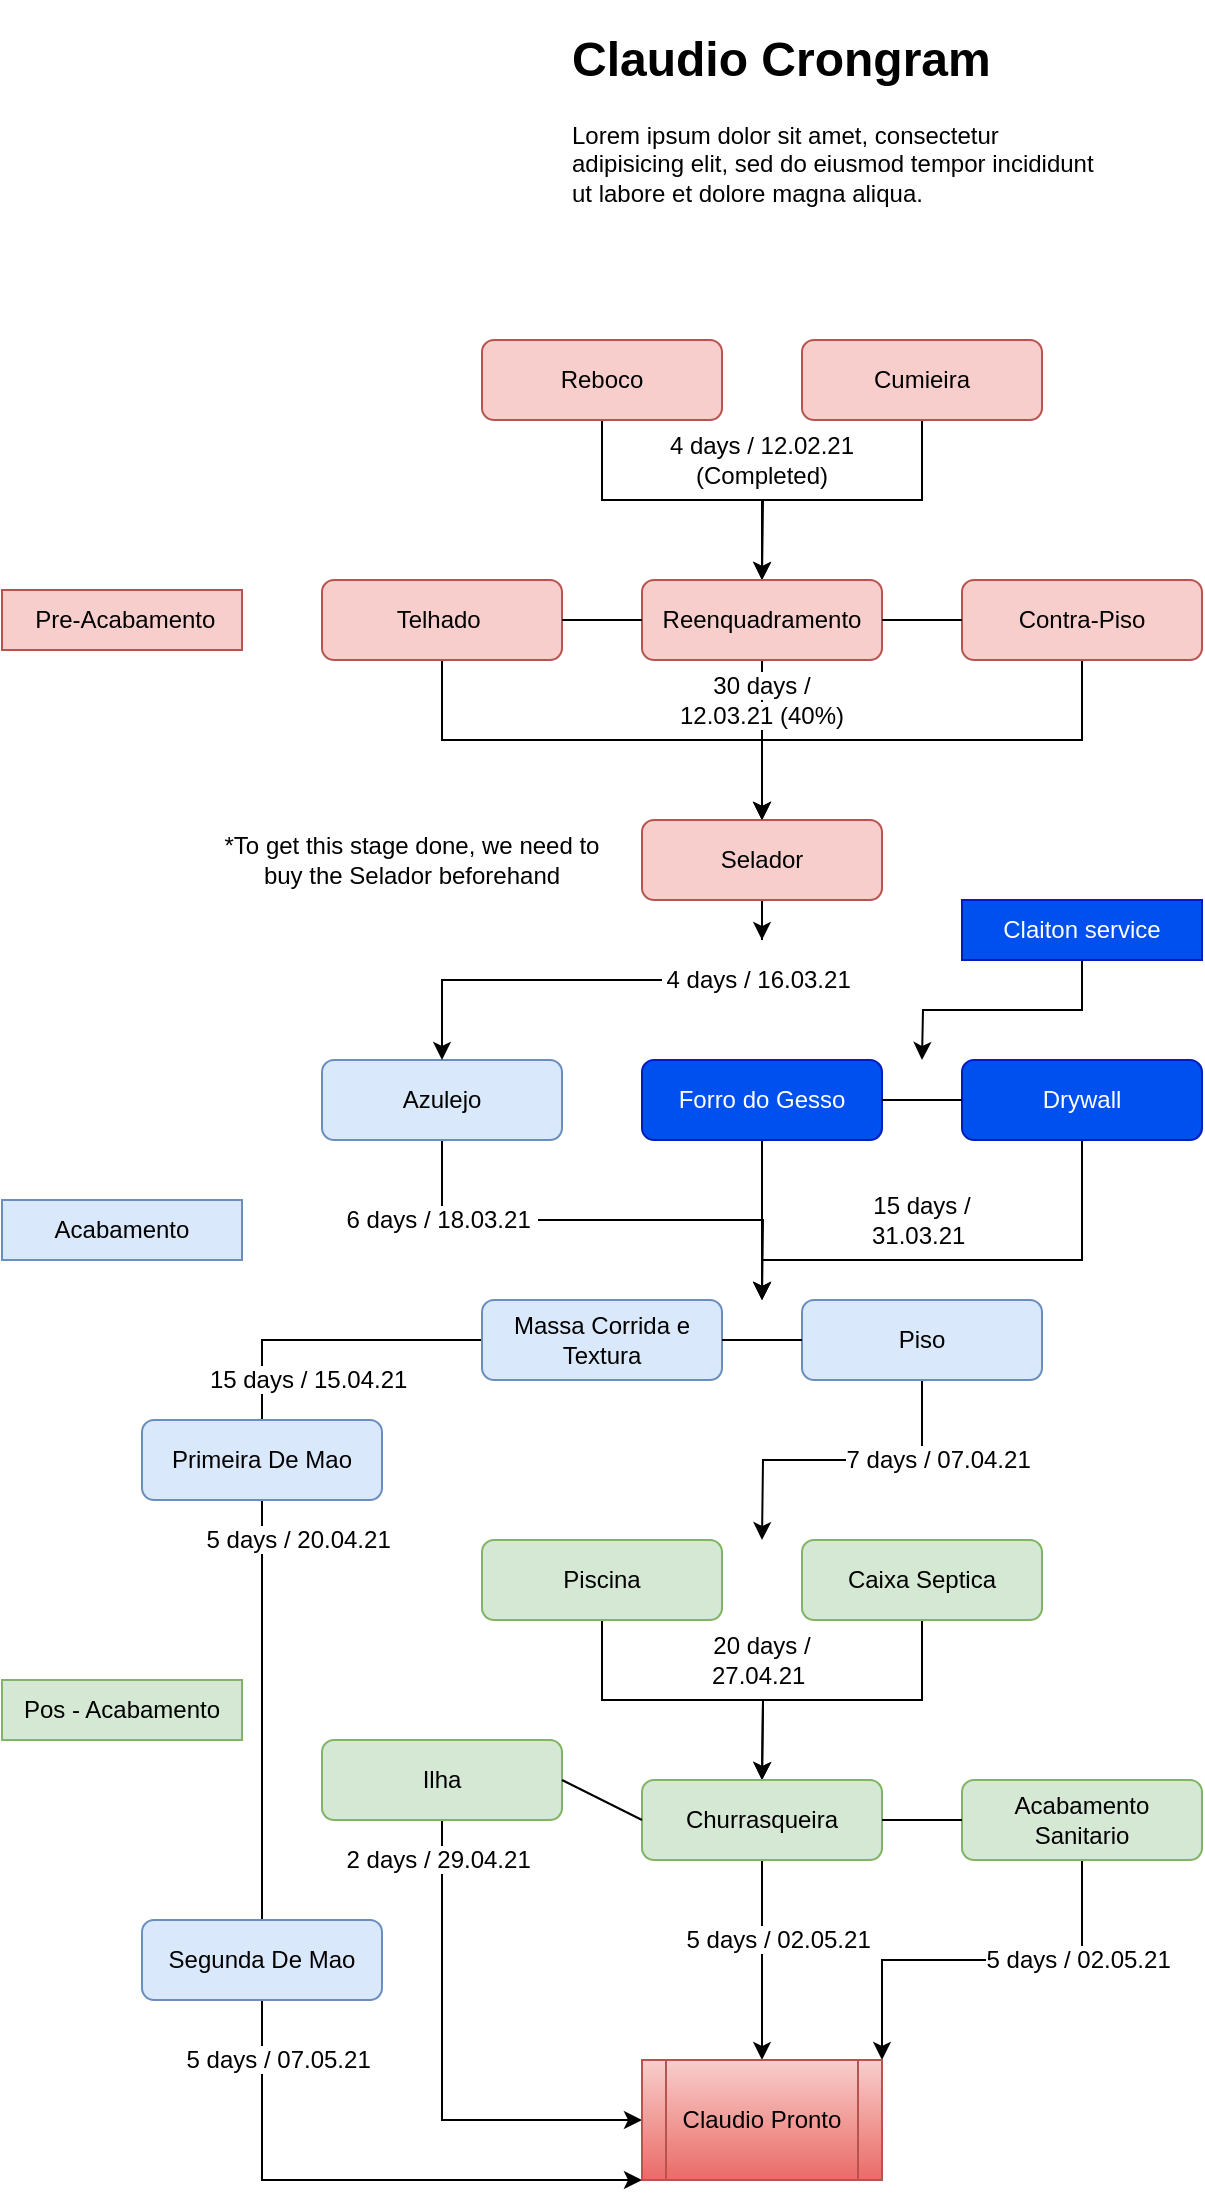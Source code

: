 <mxfile version="14.4.2" type="github">
  <diagram id="C5RBs43oDa-KdzZeNtuy" name="Page-1">
    <mxGraphModel dx="868" dy="425" grid="1" gridSize="10" guides="1" tooltips="1" connect="1" arrows="1" fold="1" page="1" pageScale="1" pageWidth="827" pageHeight="1169" math="0" shadow="0">
      <root>
        <mxCell id="WIyWlLk6GJQsqaUBKTNV-0" />
        <mxCell id="WIyWlLk6GJQsqaUBKTNV-1" parent="WIyWlLk6GJQsqaUBKTNV-0" />
        <mxCell id="syaUVqnRFvVhjAQLs_3b-37" style="edgeStyle=orthogonalEdgeStyle;rounded=0;orthogonalLoop=1;jettySize=auto;html=1;exitX=0.5;exitY=1;exitDx=0;exitDy=0;entryX=0.5;entryY=0;entryDx=0;entryDy=0;" edge="1" parent="WIyWlLk6GJQsqaUBKTNV-1" source="WIyWlLk6GJQsqaUBKTNV-3" target="syaUVqnRFvVhjAQLs_3b-2">
          <mxGeometry relative="1" as="geometry" />
        </mxCell>
        <mxCell id="WIyWlLk6GJQsqaUBKTNV-3" value="Reboco" style="rounded=1;whiteSpace=wrap;html=1;fontSize=12;glass=0;strokeWidth=1;shadow=0;fillColor=#f8cecc;strokeColor=#b85450;" parent="WIyWlLk6GJQsqaUBKTNV-1" vertex="1">
          <mxGeometry x="280" y="200" width="120" height="40" as="geometry" />
        </mxCell>
        <mxCell id="syaUVqnRFvVhjAQLs_3b-0" value="&amp;nbsp;Pre-Acabamento" style="text;html=1;strokeColor=#b85450;fillColor=#f8cecc;align=center;verticalAlign=middle;whiteSpace=wrap;rounded=0;" vertex="1" parent="WIyWlLk6GJQsqaUBKTNV-1">
          <mxGeometry x="40" y="325" width="120" height="30" as="geometry" />
        </mxCell>
        <mxCell id="syaUVqnRFvVhjAQLs_3b-38" style="edgeStyle=orthogonalEdgeStyle;rounded=0;orthogonalLoop=1;jettySize=auto;html=1;exitX=0.5;exitY=1;exitDx=0;exitDy=0;" edge="1" parent="WIyWlLk6GJQsqaUBKTNV-1" source="syaUVqnRFvVhjAQLs_3b-1">
          <mxGeometry relative="1" as="geometry">
            <mxPoint x="420" y="320" as="targetPoint" />
          </mxGeometry>
        </mxCell>
        <mxCell id="syaUVqnRFvVhjAQLs_3b-1" value="Cumieira" style="rounded=1;whiteSpace=wrap;html=1;fontSize=12;glass=0;strokeWidth=1;shadow=0;fillColor=#f8cecc;strokeColor=#b85450;" vertex="1" parent="WIyWlLk6GJQsqaUBKTNV-1">
          <mxGeometry x="440" y="200" width="120" height="40" as="geometry" />
        </mxCell>
        <mxCell id="syaUVqnRFvVhjAQLs_3b-40" style="edgeStyle=orthogonalEdgeStyle;rounded=0;orthogonalLoop=1;jettySize=auto;html=1;exitX=0.5;exitY=1;exitDx=0;exitDy=0;entryX=0.5;entryY=0;entryDx=0;entryDy=0;" edge="1" parent="WIyWlLk6GJQsqaUBKTNV-1" source="syaUVqnRFvVhjAQLs_3b-2" target="syaUVqnRFvVhjAQLs_3b-7">
          <mxGeometry relative="1" as="geometry" />
        </mxCell>
        <mxCell id="syaUVqnRFvVhjAQLs_3b-2" value="Reenquadramento" style="rounded=1;whiteSpace=wrap;html=1;fontSize=12;glass=0;strokeWidth=1;shadow=0;fillColor=#f8cecc;strokeColor=#b85450;" vertex="1" parent="WIyWlLk6GJQsqaUBKTNV-1">
          <mxGeometry x="360" y="320" width="120" height="40" as="geometry" />
        </mxCell>
        <mxCell id="syaUVqnRFvVhjAQLs_3b-39" style="edgeStyle=orthogonalEdgeStyle;rounded=0;orthogonalLoop=1;jettySize=auto;html=1;entryX=0.5;entryY=0;entryDx=0;entryDy=0;" edge="1" parent="WIyWlLk6GJQsqaUBKTNV-1" source="syaUVqnRFvVhjAQLs_3b-4" target="syaUVqnRFvVhjAQLs_3b-7">
          <mxGeometry relative="1" as="geometry">
            <Array as="points">
              <mxPoint x="260" y="400" />
              <mxPoint x="420" y="400" />
            </Array>
          </mxGeometry>
        </mxCell>
        <mxCell id="syaUVqnRFvVhjAQLs_3b-4" value="Telhado&amp;nbsp;" style="rounded=1;whiteSpace=wrap;html=1;fontSize=12;glass=0;strokeWidth=1;shadow=0;fillColor=#f8cecc;strokeColor=#b85450;" vertex="1" parent="WIyWlLk6GJQsqaUBKTNV-1">
          <mxGeometry x="200" y="320" width="120" height="40" as="geometry" />
        </mxCell>
        <mxCell id="syaUVqnRFvVhjAQLs_3b-77" style="edgeStyle=orthogonalEdgeStyle;rounded=0;orthogonalLoop=1;jettySize=auto;html=1;exitX=0.5;exitY=1;exitDx=0;exitDy=0;" edge="1" parent="WIyWlLk6GJQsqaUBKTNV-1" source="syaUVqnRFvVhjAQLs_3b-7" target="syaUVqnRFvVhjAQLs_3b-64">
          <mxGeometry relative="1" as="geometry" />
        </mxCell>
        <mxCell id="syaUVqnRFvVhjAQLs_3b-7" value="Selador" style="rounded=1;whiteSpace=wrap;html=1;fontSize=12;glass=0;strokeWidth=1;shadow=0;fillColor=#f8cecc;strokeColor=#b85450;" vertex="1" parent="WIyWlLk6GJQsqaUBKTNV-1">
          <mxGeometry x="360" y="440" width="120" height="40" as="geometry" />
        </mxCell>
        <mxCell id="syaUVqnRFvVhjAQLs_3b-41" style="edgeStyle=orthogonalEdgeStyle;rounded=0;orthogonalLoop=1;jettySize=auto;html=1;exitX=0.5;exitY=1;exitDx=0;exitDy=0;entryX=0.5;entryY=0;entryDx=0;entryDy=0;" edge="1" parent="WIyWlLk6GJQsqaUBKTNV-1" source="syaUVqnRFvVhjAQLs_3b-8" target="syaUVqnRFvVhjAQLs_3b-7">
          <mxGeometry relative="1" as="geometry" />
        </mxCell>
        <mxCell id="syaUVqnRFvVhjAQLs_3b-8" value="Contra-Piso" style="rounded=1;whiteSpace=wrap;html=1;fontSize=12;glass=0;strokeWidth=1;shadow=0;fillColor=#f8cecc;strokeColor=#b85450;" vertex="1" parent="WIyWlLk6GJQsqaUBKTNV-1">
          <mxGeometry x="520" y="320" width="120" height="40" as="geometry" />
        </mxCell>
        <mxCell id="syaUVqnRFvVhjAQLs_3b-12" value="Acabamento" style="text;html=1;strokeColor=#6c8ebf;fillColor=#dae8fc;align=center;verticalAlign=middle;whiteSpace=wrap;rounded=0;" vertex="1" parent="WIyWlLk6GJQsqaUBKTNV-1">
          <mxGeometry x="40" y="630" width="120" height="30" as="geometry" />
        </mxCell>
        <mxCell id="syaUVqnRFvVhjAQLs_3b-83" style="edgeStyle=orthogonalEdgeStyle;rounded=0;orthogonalLoop=1;jettySize=auto;html=1;exitX=0.5;exitY=1;exitDx=0;exitDy=0;" edge="1" parent="WIyWlLk6GJQsqaUBKTNV-1" source="syaUVqnRFvVhjAQLs_3b-14">
          <mxGeometry relative="1" as="geometry">
            <mxPoint x="420" y="680" as="targetPoint" />
          </mxGeometry>
        </mxCell>
        <mxCell id="syaUVqnRFvVhjAQLs_3b-14" value="Azulejo" style="rounded=1;whiteSpace=wrap;html=1;fontSize=12;glass=0;strokeWidth=1;shadow=0;fillColor=#dae8fc;strokeColor=#6c8ebf;" vertex="1" parent="WIyWlLk6GJQsqaUBKTNV-1">
          <mxGeometry x="200" y="560" width="120" height="40" as="geometry" />
        </mxCell>
        <mxCell id="syaUVqnRFvVhjAQLs_3b-44" style="edgeStyle=orthogonalEdgeStyle;rounded=0;orthogonalLoop=1;jettySize=auto;html=1;exitX=0.5;exitY=1;exitDx=0;exitDy=0;" edge="1" parent="WIyWlLk6GJQsqaUBKTNV-1" source="syaUVqnRFvVhjAQLs_3b-15">
          <mxGeometry relative="1" as="geometry">
            <mxPoint x="420" y="680" as="targetPoint" />
          </mxGeometry>
        </mxCell>
        <mxCell id="syaUVqnRFvVhjAQLs_3b-15" value="Forro do Gesso" style="rounded=1;whiteSpace=wrap;html=1;fontSize=12;glass=0;strokeWidth=1;shadow=0;fillColor=#0050ef;strokeColor=#001DBC;fontColor=#ffffff;" vertex="1" parent="WIyWlLk6GJQsqaUBKTNV-1">
          <mxGeometry x="360" y="560" width="120" height="40" as="geometry" />
        </mxCell>
        <mxCell id="syaUVqnRFvVhjAQLs_3b-48" style="edgeStyle=orthogonalEdgeStyle;rounded=0;orthogonalLoop=1;jettySize=auto;html=1;exitX=0.5;exitY=1;exitDx=0;exitDy=0;" edge="1" parent="WIyWlLk6GJQsqaUBKTNV-1" source="syaUVqnRFvVhjAQLs_3b-19">
          <mxGeometry relative="1" as="geometry">
            <mxPoint x="420" y="800" as="targetPoint" />
          </mxGeometry>
        </mxCell>
        <mxCell id="syaUVqnRFvVhjAQLs_3b-19" value="Piso" style="rounded=1;whiteSpace=wrap;html=1;fontSize=12;glass=0;strokeWidth=1;shadow=0;fillColor=#dae8fc;strokeColor=#6c8ebf;" vertex="1" parent="WIyWlLk6GJQsqaUBKTNV-1">
          <mxGeometry x="440" y="680" width="120" height="40" as="geometry" />
        </mxCell>
        <mxCell id="syaUVqnRFvVhjAQLs_3b-47" style="edgeStyle=orthogonalEdgeStyle;rounded=0;orthogonalLoop=1;jettySize=auto;html=1;exitX=0.5;exitY=1;exitDx=0;exitDy=0;" edge="1" parent="WIyWlLk6GJQsqaUBKTNV-1" source="syaUVqnRFvVhjAQLs_3b-20">
          <mxGeometry relative="1" as="geometry">
            <mxPoint x="420" y="680" as="targetPoint" />
            <Array as="points">
              <mxPoint x="580" y="660" />
              <mxPoint x="420" y="660" />
            </Array>
          </mxGeometry>
        </mxCell>
        <mxCell id="syaUVqnRFvVhjAQLs_3b-20" value="Drywall" style="rounded=1;whiteSpace=wrap;html=1;fontSize=12;glass=0;strokeWidth=1;shadow=0;fillColor=#0050ef;strokeColor=#001DBC;fontColor=#ffffff;" vertex="1" parent="WIyWlLk6GJQsqaUBKTNV-1">
          <mxGeometry x="520" y="560" width="120" height="40" as="geometry" />
        </mxCell>
        <mxCell id="syaUVqnRFvVhjAQLs_3b-88" style="edgeStyle=orthogonalEdgeStyle;rounded=0;orthogonalLoop=1;jettySize=auto;html=1;exitX=0;exitY=0.5;exitDx=0;exitDy=0;entryX=0;entryY=1;entryDx=0;entryDy=0;" edge="1" parent="WIyWlLk6GJQsqaUBKTNV-1" source="syaUVqnRFvVhjAQLs_3b-22" target="syaUVqnRFvVhjAQLs_3b-101">
          <mxGeometry relative="1" as="geometry">
            <mxPoint x="240" y="1064" as="targetPoint" />
            <Array as="points">
              <mxPoint x="170" y="700" />
              <mxPoint x="170" y="1120" />
            </Array>
          </mxGeometry>
        </mxCell>
        <mxCell id="syaUVqnRFvVhjAQLs_3b-22" value="Massa Corrida e Textura" style="rounded=1;whiteSpace=wrap;html=1;fontSize=12;glass=0;strokeWidth=1;shadow=0;fillColor=#dae8fc;strokeColor=#6c8ebf;" vertex="1" parent="WIyWlLk6GJQsqaUBKTNV-1">
          <mxGeometry x="280" y="680" width="120" height="40" as="geometry" />
        </mxCell>
        <mxCell id="syaUVqnRFvVhjAQLs_3b-27" value="Pos - Acabamento" style="text;html=1;strokeColor=#82b366;fillColor=#d5e8d4;align=center;verticalAlign=middle;whiteSpace=wrap;rounded=0;" vertex="1" parent="WIyWlLk6GJQsqaUBKTNV-1">
          <mxGeometry x="40" y="870" width="120" height="30" as="geometry" />
        </mxCell>
        <mxCell id="syaUVqnRFvVhjAQLs_3b-90" style="edgeStyle=orthogonalEdgeStyle;rounded=0;orthogonalLoop=1;jettySize=auto;html=1;exitX=0.5;exitY=1;exitDx=0;exitDy=0;" edge="1" parent="WIyWlLk6GJQsqaUBKTNV-1" source="syaUVqnRFvVhjAQLs_3b-28">
          <mxGeometry relative="1" as="geometry">
            <mxPoint x="420" y="920" as="targetPoint" />
          </mxGeometry>
        </mxCell>
        <mxCell id="syaUVqnRFvVhjAQLs_3b-28" value="Piscina" style="rounded=1;whiteSpace=wrap;html=1;fontSize=12;glass=0;strokeWidth=1;shadow=0;fillColor=#d5e8d4;strokeColor=#82b366;" vertex="1" parent="WIyWlLk6GJQsqaUBKTNV-1">
          <mxGeometry x="280" y="800" width="120" height="40" as="geometry" />
        </mxCell>
        <mxCell id="syaUVqnRFvVhjAQLs_3b-92" style="edgeStyle=orthogonalEdgeStyle;rounded=0;orthogonalLoop=1;jettySize=auto;html=1;exitX=0.5;exitY=1;exitDx=0;exitDy=0;entryX=1;entryY=0;entryDx=0;entryDy=0;" edge="1" parent="WIyWlLk6GJQsqaUBKTNV-1" source="syaUVqnRFvVhjAQLs_3b-29" target="syaUVqnRFvVhjAQLs_3b-101">
          <mxGeometry relative="1" as="geometry">
            <mxPoint x="440" y="1060" as="targetPoint" />
          </mxGeometry>
        </mxCell>
        <mxCell id="syaUVqnRFvVhjAQLs_3b-29" value="Acabamento Sanitario" style="rounded=1;whiteSpace=wrap;html=1;fontSize=12;glass=0;strokeWidth=1;shadow=0;fillColor=#d5e8d4;strokeColor=#82b366;" vertex="1" parent="WIyWlLk6GJQsqaUBKTNV-1">
          <mxGeometry x="520" y="920" width="120" height="40" as="geometry" />
        </mxCell>
        <mxCell id="syaUVqnRFvVhjAQLs_3b-55" style="edgeStyle=orthogonalEdgeStyle;rounded=0;orthogonalLoop=1;jettySize=auto;html=1;exitX=0.5;exitY=1;exitDx=0;exitDy=0;" edge="1" parent="WIyWlLk6GJQsqaUBKTNV-1" source="syaUVqnRFvVhjAQLs_3b-30">
          <mxGeometry relative="1" as="geometry">
            <mxPoint x="420" y="920" as="targetPoint" />
          </mxGeometry>
        </mxCell>
        <mxCell id="syaUVqnRFvVhjAQLs_3b-30" value="Caixa Septica" style="rounded=1;whiteSpace=wrap;html=1;fontSize=12;glass=0;strokeWidth=1;shadow=0;fillColor=#d5e8d4;strokeColor=#82b366;" vertex="1" parent="WIyWlLk6GJQsqaUBKTNV-1">
          <mxGeometry x="440" y="800" width="120" height="40" as="geometry" />
        </mxCell>
        <mxCell id="syaUVqnRFvVhjAQLs_3b-104" style="edgeStyle=orthogonalEdgeStyle;rounded=0;orthogonalLoop=1;jettySize=auto;html=1;exitX=0.5;exitY=1;exitDx=0;exitDy=0;entryX=0;entryY=0.5;entryDx=0;entryDy=0;" edge="1" parent="WIyWlLk6GJQsqaUBKTNV-1" source="syaUVqnRFvVhjAQLs_3b-31" target="syaUVqnRFvVhjAQLs_3b-101">
          <mxGeometry relative="1" as="geometry" />
        </mxCell>
        <mxCell id="syaUVqnRFvVhjAQLs_3b-31" value="Ilha" style="rounded=1;whiteSpace=wrap;html=1;fontSize=12;glass=0;strokeWidth=1;shadow=0;fillColor=#d5e8d4;strokeColor=#82b366;" vertex="1" parent="WIyWlLk6GJQsqaUBKTNV-1">
          <mxGeometry x="200" y="900" width="120" height="40" as="geometry" />
        </mxCell>
        <mxCell id="syaUVqnRFvVhjAQLs_3b-103" style="edgeStyle=orthogonalEdgeStyle;rounded=0;orthogonalLoop=1;jettySize=auto;html=1;exitX=0.5;exitY=1;exitDx=0;exitDy=0;entryX=0.5;entryY=0;entryDx=0;entryDy=0;" edge="1" parent="WIyWlLk6GJQsqaUBKTNV-1" source="syaUVqnRFvVhjAQLs_3b-33" target="syaUVqnRFvVhjAQLs_3b-101">
          <mxGeometry relative="1" as="geometry" />
        </mxCell>
        <mxCell id="syaUVqnRFvVhjAQLs_3b-33" value="Churrasqueira" style="rounded=1;whiteSpace=wrap;html=1;fontSize=12;glass=0;strokeWidth=1;shadow=0;fillColor=#d5e8d4;strokeColor=#82b366;" vertex="1" parent="WIyWlLk6GJQsqaUBKTNV-1">
          <mxGeometry x="360" y="920" width="120" height="40" as="geometry" />
        </mxCell>
        <mxCell id="syaUVqnRFvVhjAQLs_3b-61" value="&lt;h1&gt;Claudio Crongram&lt;/h1&gt;&lt;p&gt;Lorem ipsum dolor sit amet, consectetur adipisicing elit, sed do eiusmod tempor incididunt ut labore et dolore magna aliqua.&lt;/p&gt;" style="text;html=1;strokeColor=none;fillColor=none;spacing=5;spacingTop=-20;whiteSpace=wrap;overflow=hidden;rounded=0;" vertex="1" parent="WIyWlLk6GJQsqaUBKTNV-1">
          <mxGeometry x="320" y="40" width="280" height="120" as="geometry" />
        </mxCell>
        <mxCell id="syaUVqnRFvVhjAQLs_3b-62" value="4 days / 12.02.21 (Completed)&lt;br&gt;" style="text;html=1;strokeColor=none;fillColor=none;align=center;verticalAlign=middle;whiteSpace=wrap;rounded=0;" vertex="1" parent="WIyWlLk6GJQsqaUBKTNV-1">
          <mxGeometry x="370" y="240" width="100" height="40" as="geometry" />
        </mxCell>
        <mxCell id="syaUVqnRFvVhjAQLs_3b-74" style="edgeStyle=orthogonalEdgeStyle;rounded=0;orthogonalLoop=1;jettySize=auto;html=1;entryX=0.5;entryY=0;entryDx=0;entryDy=0;" edge="1" parent="WIyWlLk6GJQsqaUBKTNV-1" source="syaUVqnRFvVhjAQLs_3b-64" target="syaUVqnRFvVhjAQLs_3b-14">
          <mxGeometry relative="1" as="geometry" />
        </mxCell>
        <mxCell id="syaUVqnRFvVhjAQLs_3b-64" value="&lt;span style=&quot;background-color: rgb(255 , 255 , 255)&quot;&gt;4 days / 16.03.21&amp;nbsp;&lt;/span&gt;" style="text;html=1;align=center;verticalAlign=middle;whiteSpace=wrap;rounded=0;" vertex="1" parent="WIyWlLk6GJQsqaUBKTNV-1">
          <mxGeometry x="370" y="500" width="100" height="40" as="geometry" />
        </mxCell>
        <mxCell id="syaUVqnRFvVhjAQLs_3b-63" value="&lt;span style=&quot;background-color: rgb(255 , 255 , 255)&quot;&gt;30 days / 12.03.21 (40%)&lt;/span&gt;" style="text;html=1;align=center;verticalAlign=middle;whiteSpace=wrap;rounded=0;" vertex="1" parent="WIyWlLk6GJQsqaUBKTNV-1">
          <mxGeometry x="370" y="360" width="100" height="40" as="geometry" />
        </mxCell>
        <mxCell id="syaUVqnRFvVhjAQLs_3b-67" value="*To get this stage done, we need to buy the Selador beforehand" style="text;html=1;strokeColor=none;fillColor=none;align=center;verticalAlign=middle;whiteSpace=wrap;rounded=0;" vertex="1" parent="WIyWlLk6GJQsqaUBKTNV-1">
          <mxGeometry x="150" y="445" width="190" height="30" as="geometry" />
        </mxCell>
        <mxCell id="syaUVqnRFvVhjAQLs_3b-68" value="&lt;span style=&quot;background-color: rgb(255 , 255 , 255)&quot;&gt;20 days / 27.04.21&amp;nbsp;&lt;/span&gt;" style="text;html=1;align=center;verticalAlign=middle;whiteSpace=wrap;rounded=0;" vertex="1" parent="WIyWlLk6GJQsqaUBKTNV-1">
          <mxGeometry x="370" y="840" width="100" height="40" as="geometry" />
        </mxCell>
        <mxCell id="syaUVqnRFvVhjAQLs_3b-69" value="&lt;span style=&quot;background-color: rgb(255 , 255 , 255)&quot;&gt;15 days / 31.03.21&amp;nbsp;&lt;/span&gt;" style="text;html=1;align=center;verticalAlign=middle;whiteSpace=wrap;rounded=0;" vertex="1" parent="WIyWlLk6GJQsqaUBKTNV-1">
          <mxGeometry x="450" y="620" width="100" height="40" as="geometry" />
        </mxCell>
        <mxCell id="syaUVqnRFvVhjAQLs_3b-81" style="edgeStyle=orthogonalEdgeStyle;rounded=0;orthogonalLoop=1;jettySize=auto;html=1;exitX=0.5;exitY=1;exitDx=0;exitDy=0;" edge="1" parent="WIyWlLk6GJQsqaUBKTNV-1" source="syaUVqnRFvVhjAQLs_3b-73">
          <mxGeometry relative="1" as="geometry">
            <mxPoint x="500" y="560" as="targetPoint" />
          </mxGeometry>
        </mxCell>
        <mxCell id="syaUVqnRFvVhjAQLs_3b-73" value="Claiton service" style="text;html=1;strokeColor=#001DBC;fillColor=#0050ef;align=center;verticalAlign=middle;whiteSpace=wrap;rounded=0;fontColor=#ffffff;" vertex="1" parent="WIyWlLk6GJQsqaUBKTNV-1">
          <mxGeometry x="520" y="480" width="120" height="30" as="geometry" />
        </mxCell>
        <mxCell id="syaUVqnRFvVhjAQLs_3b-70" value="&lt;span style=&quot;background-color: rgb(255 , 255 , 255)&quot;&gt;6 days / 18.03.21&amp;nbsp;&lt;/span&gt;" style="text;html=1;align=center;verticalAlign=middle;whiteSpace=wrap;rounded=0;" vertex="1" parent="WIyWlLk6GJQsqaUBKTNV-1">
          <mxGeometry x="210" y="620" width="100" height="40" as="geometry" />
        </mxCell>
        <mxCell id="syaUVqnRFvVhjAQLs_3b-84" value="&lt;span style=&quot;background-color: rgb(255 , 255 , 255)&quot;&gt;2 days / 29.04.21&amp;nbsp;&lt;/span&gt;" style="text;html=1;align=center;verticalAlign=middle;whiteSpace=wrap;rounded=0;" vertex="1" parent="WIyWlLk6GJQsqaUBKTNV-1">
          <mxGeometry x="210" y="940" width="100" height="40" as="geometry" />
        </mxCell>
        <mxCell id="syaUVqnRFvVhjAQLs_3b-85" value="&lt;span style=&quot;background-color: rgb(255 , 255 , 255)&quot;&gt;7 days / 07.04.21&amp;nbsp;&lt;/span&gt;" style="text;html=1;align=center;verticalAlign=middle;whiteSpace=wrap;rounded=0;" vertex="1" parent="WIyWlLk6GJQsqaUBKTNV-1">
          <mxGeometry x="460" y="730" width="100" height="60" as="geometry" />
        </mxCell>
        <mxCell id="syaUVqnRFvVhjAQLs_3b-94" value="&lt;span style=&quot;background-color: rgb(255 , 255 , 255)&quot;&gt;15 days / 15.04.21&amp;nbsp;&lt;/span&gt;" style="text;html=1;align=center;verticalAlign=middle;whiteSpace=wrap;rounded=0;" vertex="1" parent="WIyWlLk6GJQsqaUBKTNV-1">
          <mxGeometry x="130" y="700" width="130" height="40" as="geometry" />
        </mxCell>
        <mxCell id="syaUVqnRFvVhjAQLs_3b-95" value="&lt;span style=&quot;background-color: rgb(255 , 255 , 255)&quot;&gt;5 days / 02.05.21&amp;nbsp;&lt;/span&gt;" style="text;html=1;align=center;verticalAlign=middle;whiteSpace=wrap;rounded=0;" vertex="1" parent="WIyWlLk6GJQsqaUBKTNV-1">
          <mxGeometry x="530" y="990" width="100" height="40" as="geometry" />
        </mxCell>
        <mxCell id="syaUVqnRFvVhjAQLs_3b-97" value="Primeira De Mao" style="rounded=1;whiteSpace=wrap;html=1;fontSize=12;glass=0;strokeWidth=1;shadow=0;fillColor=#dae8fc;strokeColor=#6c8ebf;" vertex="1" parent="WIyWlLk6GJQsqaUBKTNV-1">
          <mxGeometry x="110" y="740" width="120" height="40" as="geometry" />
        </mxCell>
        <mxCell id="syaUVqnRFvVhjAQLs_3b-98" value="&lt;span style=&quot;background-color: rgb(255 , 255 , 255)&quot;&gt;5 days / 02.05.21&amp;nbsp;&lt;/span&gt;" style="text;html=1;align=center;verticalAlign=middle;whiteSpace=wrap;rounded=0;" vertex="1" parent="WIyWlLk6GJQsqaUBKTNV-1">
          <mxGeometry x="380" y="980" width="100" height="40" as="geometry" />
        </mxCell>
        <mxCell id="syaUVqnRFvVhjAQLs_3b-99" value="&lt;span style=&quot;background-color: rgb(255 , 255 , 255)&quot;&gt;5 days / 20.04.21&amp;nbsp;&lt;/span&gt;" style="text;html=1;align=center;verticalAlign=middle;whiteSpace=wrap;rounded=0;" vertex="1" parent="WIyWlLk6GJQsqaUBKTNV-1">
          <mxGeometry x="140" y="780" width="100" height="40" as="geometry" />
        </mxCell>
        <mxCell id="syaUVqnRFvVhjAQLs_3b-100" value="Segunda De Mao" style="rounded=1;whiteSpace=wrap;html=1;fontSize=12;glass=0;strokeWidth=1;shadow=0;fillColor=#dae8fc;strokeColor=#6c8ebf;" vertex="1" parent="WIyWlLk6GJQsqaUBKTNV-1">
          <mxGeometry x="110" y="990" width="120" height="40" as="geometry" />
        </mxCell>
        <mxCell id="syaUVqnRFvVhjAQLs_3b-101" value="Claudio Pronto" style="shape=process;whiteSpace=wrap;html=1;backgroundOutline=1;fillColor=#f8cecc;gradientColor=#ea6b66;strokeColor=#b85450;" vertex="1" parent="WIyWlLk6GJQsqaUBKTNV-1">
          <mxGeometry x="360" y="1060" width="120" height="60" as="geometry" />
        </mxCell>
        <mxCell id="syaUVqnRFvVhjAQLs_3b-105" value="" style="endArrow=none;html=1;exitX=0;exitY=0.5;exitDx=0;exitDy=0;entryX=1;entryY=0.5;entryDx=0;entryDy=0;" edge="1" parent="WIyWlLk6GJQsqaUBKTNV-1" source="syaUVqnRFvVhjAQLs_3b-29" target="syaUVqnRFvVhjAQLs_3b-33">
          <mxGeometry width="50" height="50" relative="1" as="geometry">
            <mxPoint x="430" y="980" as="sourcePoint" />
            <mxPoint x="480" y="930" as="targetPoint" />
          </mxGeometry>
        </mxCell>
        <mxCell id="syaUVqnRFvVhjAQLs_3b-108" value="" style="endArrow=none;html=1;exitX=1;exitY=0.5;exitDx=0;exitDy=0;entryX=0;entryY=0.5;entryDx=0;entryDy=0;" edge="1" parent="WIyWlLk6GJQsqaUBKTNV-1" source="syaUVqnRFvVhjAQLs_3b-31" target="syaUVqnRFvVhjAQLs_3b-33">
          <mxGeometry width="50" height="50" relative="1" as="geometry">
            <mxPoint x="430" y="980" as="sourcePoint" />
            <mxPoint x="480" y="930" as="targetPoint" />
          </mxGeometry>
        </mxCell>
        <mxCell id="syaUVqnRFvVhjAQLs_3b-109" value="" style="endArrow=none;html=1;entryX=0;entryY=0.5;entryDx=0;entryDy=0;exitX=1;exitY=0.5;exitDx=0;exitDy=0;" edge="1" parent="WIyWlLk6GJQsqaUBKTNV-1" source="syaUVqnRFvVhjAQLs_3b-22" target="syaUVqnRFvVhjAQLs_3b-19">
          <mxGeometry width="50" height="50" relative="1" as="geometry">
            <mxPoint x="430" y="780" as="sourcePoint" />
            <mxPoint x="480" y="730" as="targetPoint" />
          </mxGeometry>
        </mxCell>
        <mxCell id="syaUVqnRFvVhjAQLs_3b-110" value="" style="endArrow=none;html=1;entryX=0;entryY=0.5;entryDx=0;entryDy=0;exitX=1;exitY=0.5;exitDx=0;exitDy=0;" edge="1" parent="WIyWlLk6GJQsqaUBKTNV-1" source="syaUVqnRFvVhjAQLs_3b-15" target="syaUVqnRFvVhjAQLs_3b-20">
          <mxGeometry width="50" height="50" relative="1" as="geometry">
            <mxPoint x="490" y="580" as="sourcePoint" />
            <mxPoint x="510" y="580" as="targetPoint" />
          </mxGeometry>
        </mxCell>
        <mxCell id="syaUVqnRFvVhjAQLs_3b-111" value="" style="endArrow=none;html=1;exitX=1;exitY=0.5;exitDx=0;exitDy=0;" edge="1" parent="WIyWlLk6GJQsqaUBKTNV-1" source="syaUVqnRFvVhjAQLs_3b-4">
          <mxGeometry width="50" height="50" relative="1" as="geometry">
            <mxPoint x="430" y="380" as="sourcePoint" />
            <mxPoint x="360" y="340" as="targetPoint" />
          </mxGeometry>
        </mxCell>
        <mxCell id="syaUVqnRFvVhjAQLs_3b-112" value="" style="endArrow=none;html=1;entryX=1;entryY=0.5;entryDx=0;entryDy=0;exitX=0;exitY=0.5;exitDx=0;exitDy=0;" edge="1" parent="WIyWlLk6GJQsqaUBKTNV-1" source="syaUVqnRFvVhjAQLs_3b-8" target="syaUVqnRFvVhjAQLs_3b-2">
          <mxGeometry width="50" height="50" relative="1" as="geometry">
            <mxPoint x="430" y="380" as="sourcePoint" />
            <mxPoint x="480" y="330" as="targetPoint" />
          </mxGeometry>
        </mxCell>
        <mxCell id="syaUVqnRFvVhjAQLs_3b-114" value="&lt;span style=&quot;background-color: rgb(255 , 255 , 255)&quot;&gt;5 days / 07.05.21&amp;nbsp;&lt;/span&gt;" style="text;html=1;align=center;verticalAlign=middle;whiteSpace=wrap;rounded=0;" vertex="1" parent="WIyWlLk6GJQsqaUBKTNV-1">
          <mxGeometry x="130" y="1040" width="100" height="40" as="geometry" />
        </mxCell>
      </root>
    </mxGraphModel>
  </diagram>
</mxfile>
